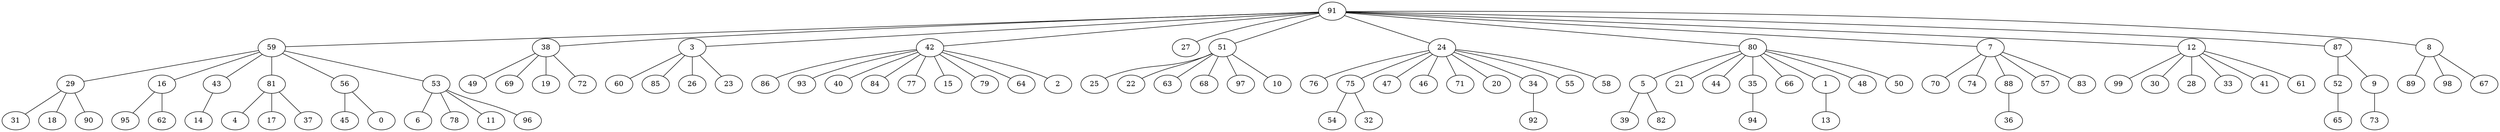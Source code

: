 graph G {
"76";
"59";
"6";
"86";
"75";
"14";
"70";
"5";
"65";
"92";
"25";
"60";
"93";
"85";
"38";
"26";
"40";
"99";
"21";
"3";
"74";
"4";
"29";
"13";
"30";
"31";
"45";
"88";
"49";
"42";
"47";
"28";
"18";
"27";
"78";
"73";
"52";
"54";
"11";
"84";
"89";
"95";
"44";
"39";
"46";
"36";
"77";
"15";
"35";
"82";
"66";
"57";
"1";
"71";
"69";
"32";
"20";
"0";
"90";
"48";
"22";
"16";
"19";
"51";
"94";
"24";
"34";
"98";
"83";
"43";
"63";
"33";
"80";
"68";
"7";
"79";
"97";
"17";
"67";
"64";
"41";
"72";
"61";
"12";
"81";
"37";
"62";
"10";
"87";
"56";
"9";
"2";
"96";
"91";
"55";
"53";
"8";
"23";
"58";
"50";
    "3" -- "60";
    "5" -- "39";
    "53" -- "6";
    "91" -- "3";
    "59" -- "16";
    "42" -- "84";
    "91" -- "59";
    "53" -- "11";
    "91" -- "27";
    "91" -- "80";
    "80" -- "5";
    "80" -- "48";
    "91" -- "38";
    "43" -- "14";
    "7" -- "57";
    "51" -- "97";
    "81" -- "4";
    "91" -- "12";
    "42" -- "79";
    "38" -- "19";
    "56" -- "45";
    "38" -- "69";
    "3" -- "26";
    "3" -- "23";
    "7" -- "70";
    "53" -- "96";
    "59" -- "29";
    "51" -- "68";
    "59" -- "81";
    "91" -- "51";
    "12" -- "33";
    "80" -- "44";
    "12" -- "41";
    "24" -- "46";
    "24" -- "55";
    "75" -- "54";
    "16" -- "95";
    "80" -- "50";
    "34" -- "92";
    "8" -- "98";
    "81" -- "17";
    "91" -- "87";
    "29" -- "31";
    "56" -- "0";
    "80" -- "35";
    "24" -- "58";
    "80" -- "1";
    "42" -- "2";
    "42" -- "15";
    "91" -- "7";
    "12" -- "99";
    "5" -- "82";
    "16" -- "62";
    "7" -- "88";
    "35" -- "94";
    "91" -- "42";
    "29" -- "90";
    "51" -- "22";
    "24" -- "71";
    "38" -- "49";
    "51" -- "63";
    "91" -- "24";
    "24" -- "76";
    "24" -- "34";
    "42" -- "93";
    "3" -- "85";
    "8" -- "67";
    "42" -- "86";
    "59" -- "56";
    "59" -- "43";
    "53" -- "78";
    "8" -- "89";
    "87" -- "52";
    "51" -- "25";
    "24" -- "75";
    "9" -- "73";
    "91" -- "8";
    "1" -- "13";
    "12" -- "28";
    "81" -- "37";
    "75" -- "32";
    "42" -- "40";
    "80" -- "21";
    "24" -- "47";
    "38" -- "72";
    "12" -- "30";
    "12" -- "61";
    "24" -- "20";
    "42" -- "77";
    "42" -- "64";
    "29" -- "18";
    "80" -- "66";
    "59" -- "53";
    "88" -- "36";
    "7" -- "83";
    "87" -- "9";
    "51" -- "10";
    "7" -- "74";
    "52" -- "65";
}
